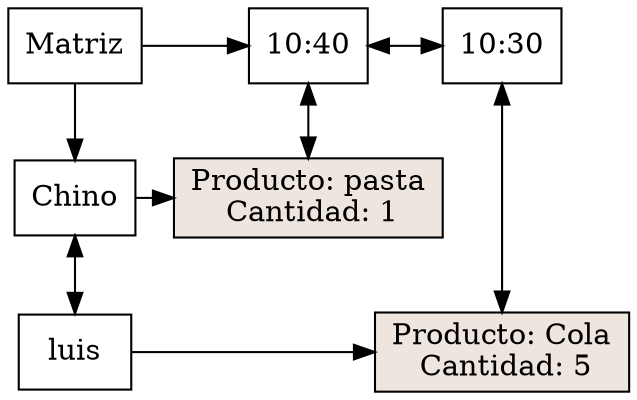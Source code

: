 digraph G{
node [shape = box]
raiz[label="Matriz"  group=1];
1720435669 [label="Chino" group = 1];
1286783232 [label="luis" group = 1];
1720435669->1286783232[dir=both];
1698156408 [label="10:40" group = 3];
1167116739 [label="10:30" group = 4];
1698156408->1167116739[dir=both];
raiz ->1720435669
raiz ->1698156408
{ rank  = same; raiz 
1698156408;
1167116739;
}
1837760739 [style=filled,fillcolor=seashell2,label= "Producto: pasta&#92;n Cantidad: 1" group = 3 ];
707610042 [style=filled,fillcolor=seashell2,label= "Producto: Cola&#92;n Cantidad: 5" group = 4 ];
1720435669->1837760739
{ rank = same; 1720435669;
1837760739;
}
1286783232->707610042
{ rank = same; 1286783232;
707610042;
}
1698156408->1837760739[dir=both];
1167116739->707610042[dir=both];
}
